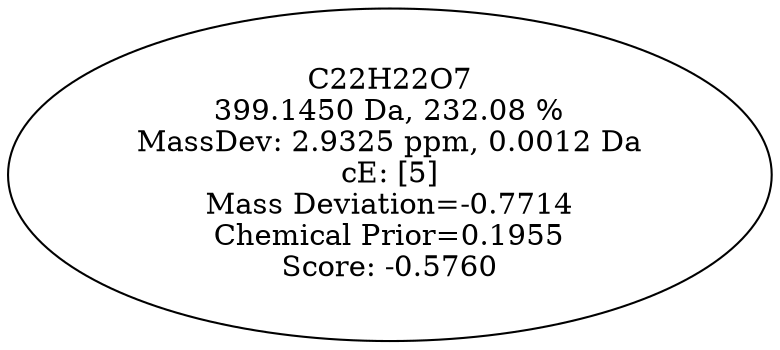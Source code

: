 strict digraph {
v1 [label="C22H22O7\n399.1450 Da, 232.08 %\nMassDev: 2.9325 ppm, 0.0012 Da\ncE: [5]\nMass Deviation=-0.7714\nChemical Prior=0.1955\nScore: -0.5760"];
}